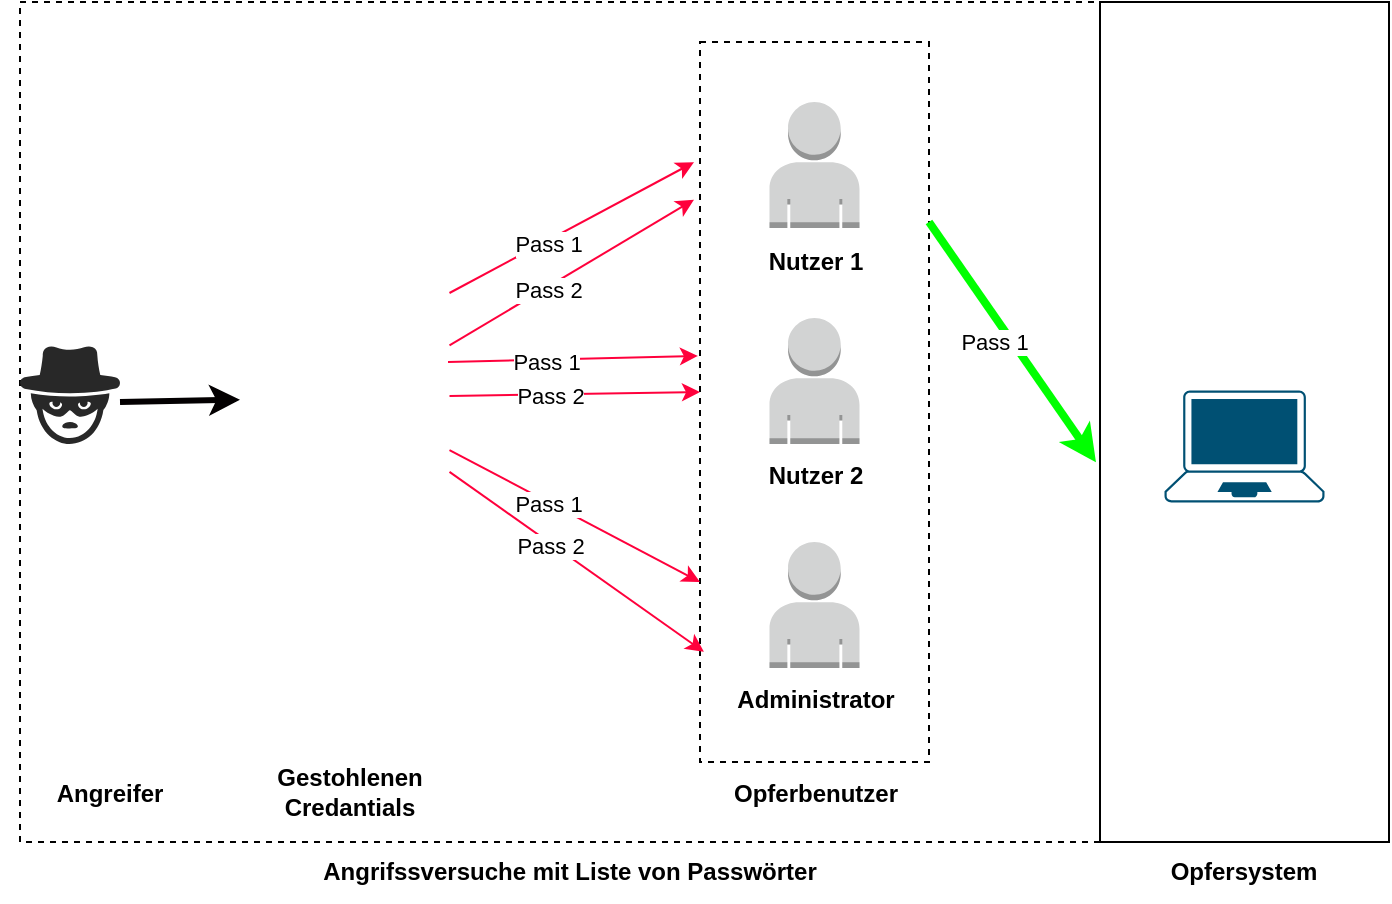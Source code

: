 <mxfile version="21.1.1" type="device">
  <diagram name="Seite-1" id="TWxaiGPB8sMbFa11qr8B">
    <mxGraphModel dx="2261" dy="782" grid="1" gridSize="10" guides="1" tooltips="1" connect="1" arrows="1" fold="1" page="1" pageScale="1" pageWidth="827" pageHeight="1169" math="0" shadow="0">
      <root>
        <mxCell id="0" />
        <mxCell id="1" parent="0" />
        <mxCell id="fP3h_OPCbEThAytMO09z-40" value="" style="rounded=0;whiteSpace=wrap;html=1;labelBackgroundColor=none;dashed=1;fillColor=none;" vertex="1" parent="1">
          <mxGeometry width="540" height="420" as="geometry" />
        </mxCell>
        <mxCell id="fP3h_OPCbEThAytMO09z-2" value="" style="rounded=0;whiteSpace=wrap;html=1;labelBackgroundColor=none;" vertex="1" parent="1">
          <mxGeometry x="540" width="144.5" height="420" as="geometry" />
        </mxCell>
        <mxCell id="fP3h_OPCbEThAytMO09z-5" value="Opfersystem" style="text;html=1;strokeColor=none;fillColor=none;align=center;verticalAlign=middle;whiteSpace=wrap;rounded=0;fontStyle=1" vertex="1" parent="1">
          <mxGeometry x="557.25" y="420" width="110" height="30" as="geometry" />
        </mxCell>
        <mxCell id="fP3h_OPCbEThAytMO09z-7" value="" style="verticalLabelPosition=bottom;sketch=0;html=1;fillColor=#282828;strokeColor=none;verticalAlign=top;pointerEvents=1;align=center;shape=mxgraph.cisco_safe.security_icons.icon36;" vertex="1" parent="1">
          <mxGeometry y="172" width="50" height="49" as="geometry" />
        </mxCell>
        <mxCell id="fP3h_OPCbEThAytMO09z-8" value="Angreifer" style="text;html=1;strokeColor=none;fillColor=none;align=center;verticalAlign=middle;whiteSpace=wrap;rounded=0;fontStyle=1" vertex="1" parent="1">
          <mxGeometry x="-10" y="381" width="110" height="30" as="geometry" />
        </mxCell>
        <mxCell id="fP3h_OPCbEThAytMO09z-11" value="" style="rounded=0;whiteSpace=wrap;html=1;labelBackgroundColor=none;dashed=1;" vertex="1" parent="1">
          <mxGeometry x="340" y="20" width="114.5" height="360" as="geometry" />
        </mxCell>
        <mxCell id="fP3h_OPCbEThAytMO09z-12" value="Opferbenutzer" style="text;html=1;strokeColor=none;fillColor=none;align=center;verticalAlign=middle;whiteSpace=wrap;rounded=0;fontStyle=1" vertex="1" parent="1">
          <mxGeometry x="355.5" y="380" width="83.5" height="31" as="geometry" />
        </mxCell>
        <mxCell id="fP3h_OPCbEThAytMO09z-13" value="" style="points=[[0.13,0.02,0],[0.5,0,0],[0.87,0.02,0],[0.885,0.4,0],[0.985,0.985,0],[0.5,1,0],[0.015,0.985,0],[0.115,0.4,0]];verticalLabelPosition=bottom;sketch=0;html=1;verticalAlign=top;aspect=fixed;align=center;pointerEvents=1;shape=mxgraph.cisco19.laptop;fillColor=#005073;strokeColor=none;" vertex="1" parent="1">
          <mxGeometry x="572.25" y="194.25" width="80" height="56" as="geometry" />
        </mxCell>
        <mxCell id="fP3h_OPCbEThAytMO09z-17" value="" style="endArrow=classic;html=1;rounded=0;strokeColor=#FF003C;entryX=-0.026;entryY=0.167;entryDx=0;entryDy=0;entryPerimeter=0;exitX=1;exitY=0;exitDx=0;exitDy=0;" edge="1" parent="1" source="fP3h_OPCbEThAytMO09z-38" target="fP3h_OPCbEThAytMO09z-11">
          <mxGeometry width="50" height="50" relative="1" as="geometry">
            <mxPoint x="200" y="120" as="sourcePoint" />
            <mxPoint x="344.5" y="31.5" as="targetPoint" />
          </mxGeometry>
        </mxCell>
        <mxCell id="fP3h_OPCbEThAytMO09z-19" value="Pass 1" style="edgeLabel;html=1;align=center;verticalAlign=middle;resizable=0;points=[];" vertex="1" connectable="0" parent="fP3h_OPCbEThAytMO09z-17">
          <mxGeometry x="-0.213" y="-1" relative="1" as="geometry">
            <mxPoint as="offset" />
          </mxGeometry>
        </mxCell>
        <mxCell id="fP3h_OPCbEThAytMO09z-20" value="" style="endArrow=classic;html=1;rounded=0;strokeColor=#FF003C;entryX=-0.026;entryY=0.219;entryDx=0;entryDy=0;entryPerimeter=0;exitX=1;exitY=0.25;exitDx=0;exitDy=0;" edge="1" parent="1" source="fP3h_OPCbEThAytMO09z-38" target="fP3h_OPCbEThAytMO09z-11">
          <mxGeometry width="50" height="50" relative="1" as="geometry">
            <mxPoint x="200" y="137" as="sourcePoint" />
            <mxPoint x="344.5" y="81.5" as="targetPoint" />
          </mxGeometry>
        </mxCell>
        <mxCell id="fP3h_OPCbEThAytMO09z-21" value="Pass 2" style="edgeLabel;html=1;align=center;verticalAlign=middle;resizable=0;points=[];" vertex="1" connectable="0" parent="fP3h_OPCbEThAytMO09z-20">
          <mxGeometry x="-0.213" y="-1" relative="1" as="geometry">
            <mxPoint as="offset" />
          </mxGeometry>
        </mxCell>
        <mxCell id="fP3h_OPCbEThAytMO09z-32" value="" style="outlineConnect=0;dashed=0;verticalLabelPosition=bottom;verticalAlign=top;align=center;html=1;shape=mxgraph.aws3.user;fillColor=#D2D3D3;gradientColor=none;strokeColor=#00FF00;" vertex="1" parent="1">
          <mxGeometry x="374.75" y="158" width="45" height="63" as="geometry" />
        </mxCell>
        <mxCell id="fP3h_OPCbEThAytMO09z-33" value="" style="endArrow=classic;html=1;rounded=0;strokeColor=#00FF00;entryX=-0.014;entryY=0.548;entryDx=0;entryDy=0;entryPerimeter=0;strokeWidth=4;exitX=1;exitY=0.25;exitDx=0;exitDy=0;" edge="1" parent="1" source="fP3h_OPCbEThAytMO09z-11" target="fP3h_OPCbEThAytMO09z-2">
          <mxGeometry width="50" height="50" relative="1" as="geometry">
            <mxPoint x="520" y="150" as="sourcePoint" />
            <mxPoint x="410" y="175.5" as="targetPoint" />
          </mxGeometry>
        </mxCell>
        <mxCell id="fP3h_OPCbEThAytMO09z-34" value="Pass&amp;nbsp;1" style="edgeLabel;html=1;align=center;verticalAlign=middle;resizable=0;points=[];" vertex="1" connectable="0" parent="fP3h_OPCbEThAytMO09z-33">
          <mxGeometry x="-0.213" y="-1" relative="1" as="geometry">
            <mxPoint y="12" as="offset" />
          </mxGeometry>
        </mxCell>
        <mxCell id="fP3h_OPCbEThAytMO09z-37" value="Angrifssversuche mit Liste von Passwörter" style="text;html=1;strokeColor=none;fillColor=none;align=center;verticalAlign=middle;whiteSpace=wrap;rounded=0;fontStyle=1" vertex="1" parent="1">
          <mxGeometry x="120" y="420" width="310" height="30" as="geometry" />
        </mxCell>
        <mxCell id="fP3h_OPCbEThAytMO09z-38" value="" style="shape=image;html=1;verticalAlign=top;verticalLabelPosition=bottom;labelBackgroundColor=#ffffff;imageAspect=0;aspect=fixed;image=https://cdn3.iconfinder.com/data/icons/quartz/Book.png" vertex="1" parent="1">
          <mxGeometry x="110" y="145.5" width="104.75" height="104.75" as="geometry" />
        </mxCell>
        <mxCell id="fP3h_OPCbEThAytMO09z-41" value="Gestohlenen Credantials" style="text;html=1;strokeColor=none;fillColor=none;align=center;verticalAlign=middle;whiteSpace=wrap;rounded=0;fontStyle=1" vertex="1" parent="1">
          <mxGeometry x="110" y="380" width="110" height="30" as="geometry" />
        </mxCell>
        <mxCell id="fP3h_OPCbEThAytMO09z-42" value="" style="endArrow=classic;html=1;rounded=0;strokeColor=#030001;exitX=1;exitY=0.571;exitDx=0;exitDy=0;exitPerimeter=0;strokeWidth=3;" edge="1" parent="1" source="fP3h_OPCbEThAytMO09z-7" target="fP3h_OPCbEThAytMO09z-38">
          <mxGeometry width="50" height="50" relative="1" as="geometry">
            <mxPoint x="72.75" y="150.5" as="sourcePoint" />
            <mxPoint x="120" y="147" as="targetPoint" />
          </mxGeometry>
        </mxCell>
        <mxCell id="fP3h_OPCbEThAytMO09z-44" value="" style="outlineConnect=0;dashed=0;verticalLabelPosition=bottom;verticalAlign=top;align=center;html=1;shape=mxgraph.aws3.user;fillColor=#D2D3D3;gradientColor=none;strokeColor=#00FF00;" vertex="1" parent="1">
          <mxGeometry x="374.75" y="50" width="45" height="63" as="geometry" />
        </mxCell>
        <mxCell id="fP3h_OPCbEThAytMO09z-45" value="" style="outlineConnect=0;dashed=0;verticalLabelPosition=bottom;verticalAlign=top;align=center;html=1;shape=mxgraph.aws3.user;fillColor=#D2D3D3;gradientColor=none;strokeColor=#00FF00;" vertex="1" parent="1">
          <mxGeometry x="374.75" y="270" width="45" height="63" as="geometry" />
        </mxCell>
        <mxCell id="fP3h_OPCbEThAytMO09z-46" value="Nutzer 1" style="text;html=1;strokeColor=none;fillColor=none;align=center;verticalAlign=middle;whiteSpace=wrap;rounded=0;fontStyle=1" vertex="1" parent="1">
          <mxGeometry x="355.5" y="114.5" width="83.5" height="31" as="geometry" />
        </mxCell>
        <mxCell id="fP3h_OPCbEThAytMO09z-47" value="Nutzer 2" style="text;html=1;strokeColor=none;fillColor=none;align=center;verticalAlign=middle;whiteSpace=wrap;rounded=0;fontStyle=1" vertex="1" parent="1">
          <mxGeometry x="355.5" y="221" width="83.5" height="31" as="geometry" />
        </mxCell>
        <mxCell id="fP3h_OPCbEThAytMO09z-48" value="Administrator" style="text;html=1;strokeColor=none;fillColor=none;align=center;verticalAlign=middle;whiteSpace=wrap;rounded=0;fontStyle=1" vertex="1" parent="1">
          <mxGeometry x="355.5" y="333" width="83.5" height="31" as="geometry" />
        </mxCell>
        <mxCell id="fP3h_OPCbEThAytMO09z-49" value="" style="endArrow=classic;html=1;rounded=0;strokeColor=#FF003C;entryX=-0.009;entryY=0.436;entryDx=0;entryDy=0;entryPerimeter=0;exitX=0.993;exitY=0.329;exitDx=0;exitDy=0;exitPerimeter=0;" edge="1" parent="1" source="fP3h_OPCbEThAytMO09z-38" target="fP3h_OPCbEThAytMO09z-11">
          <mxGeometry width="50" height="50" relative="1" as="geometry">
            <mxPoint x="200" y="150" as="sourcePoint" />
            <mxPoint x="347" y="90" as="targetPoint" />
          </mxGeometry>
        </mxCell>
        <mxCell id="fP3h_OPCbEThAytMO09z-50" value="Pass 1" style="edgeLabel;html=1;align=center;verticalAlign=middle;resizable=0;points=[];" vertex="1" connectable="0" parent="fP3h_OPCbEThAytMO09z-49">
          <mxGeometry x="-0.213" y="-1" relative="1" as="geometry">
            <mxPoint as="offset" />
          </mxGeometry>
        </mxCell>
        <mxCell id="fP3h_OPCbEThAytMO09z-51" value="" style="endArrow=classic;html=1;rounded=0;strokeColor=#FF003C;entryX=-0.026;entryY=0.219;entryDx=0;entryDy=0;entryPerimeter=0;" edge="1" parent="1" source="fP3h_OPCbEThAytMO09z-38">
          <mxGeometry width="50" height="50" relative="1" as="geometry">
            <mxPoint x="203" y="233" as="sourcePoint" />
            <mxPoint x="340" y="195" as="targetPoint" />
          </mxGeometry>
        </mxCell>
        <mxCell id="fP3h_OPCbEThAytMO09z-52" value="Pass 2" style="edgeLabel;html=1;align=center;verticalAlign=middle;resizable=0;points=[];" vertex="1" connectable="0" parent="fP3h_OPCbEThAytMO09z-51">
          <mxGeometry x="-0.213" y="-1" relative="1" as="geometry">
            <mxPoint as="offset" />
          </mxGeometry>
        </mxCell>
        <mxCell id="fP3h_OPCbEThAytMO09z-53" value="" style="endArrow=classic;html=1;rounded=0;strokeColor=#FF003C;entryX=0;entryY=0.75;entryDx=0;entryDy=0;exitX=1;exitY=0.75;exitDx=0;exitDy=0;" edge="1" parent="1" source="fP3h_OPCbEThAytMO09z-38" target="fP3h_OPCbEThAytMO09z-11">
          <mxGeometry width="50" height="50" relative="1" as="geometry">
            <mxPoint x="190" y="210" as="sourcePoint" />
            <mxPoint x="338.75" y="235" as="targetPoint" />
          </mxGeometry>
        </mxCell>
        <mxCell id="fP3h_OPCbEThAytMO09z-54" value="Pass 1" style="edgeLabel;html=1;align=center;verticalAlign=middle;resizable=0;points=[];" vertex="1" connectable="0" parent="fP3h_OPCbEThAytMO09z-53">
          <mxGeometry x="-0.213" y="-1" relative="1" as="geometry">
            <mxPoint as="offset" />
          </mxGeometry>
        </mxCell>
        <mxCell id="fP3h_OPCbEThAytMO09z-57" value="" style="endArrow=classic;html=1;rounded=0;strokeColor=#FF003C;entryX=0.017;entryY=0.847;entryDx=0;entryDy=0;entryPerimeter=0;" edge="1" parent="1" source="fP3h_OPCbEThAytMO09z-38" target="fP3h_OPCbEThAytMO09z-11">
          <mxGeometry width="50" height="50" relative="1" as="geometry">
            <mxPoint x="170" y="300" as="sourcePoint" />
            <mxPoint x="305" y="327" as="targetPoint" />
          </mxGeometry>
        </mxCell>
        <mxCell id="fP3h_OPCbEThAytMO09z-58" value="Pass 2" style="edgeLabel;html=1;align=center;verticalAlign=middle;resizable=0;points=[];" vertex="1" connectable="0" parent="fP3h_OPCbEThAytMO09z-57">
          <mxGeometry x="-0.213" y="-1" relative="1" as="geometry">
            <mxPoint as="offset" />
          </mxGeometry>
        </mxCell>
      </root>
    </mxGraphModel>
  </diagram>
</mxfile>
